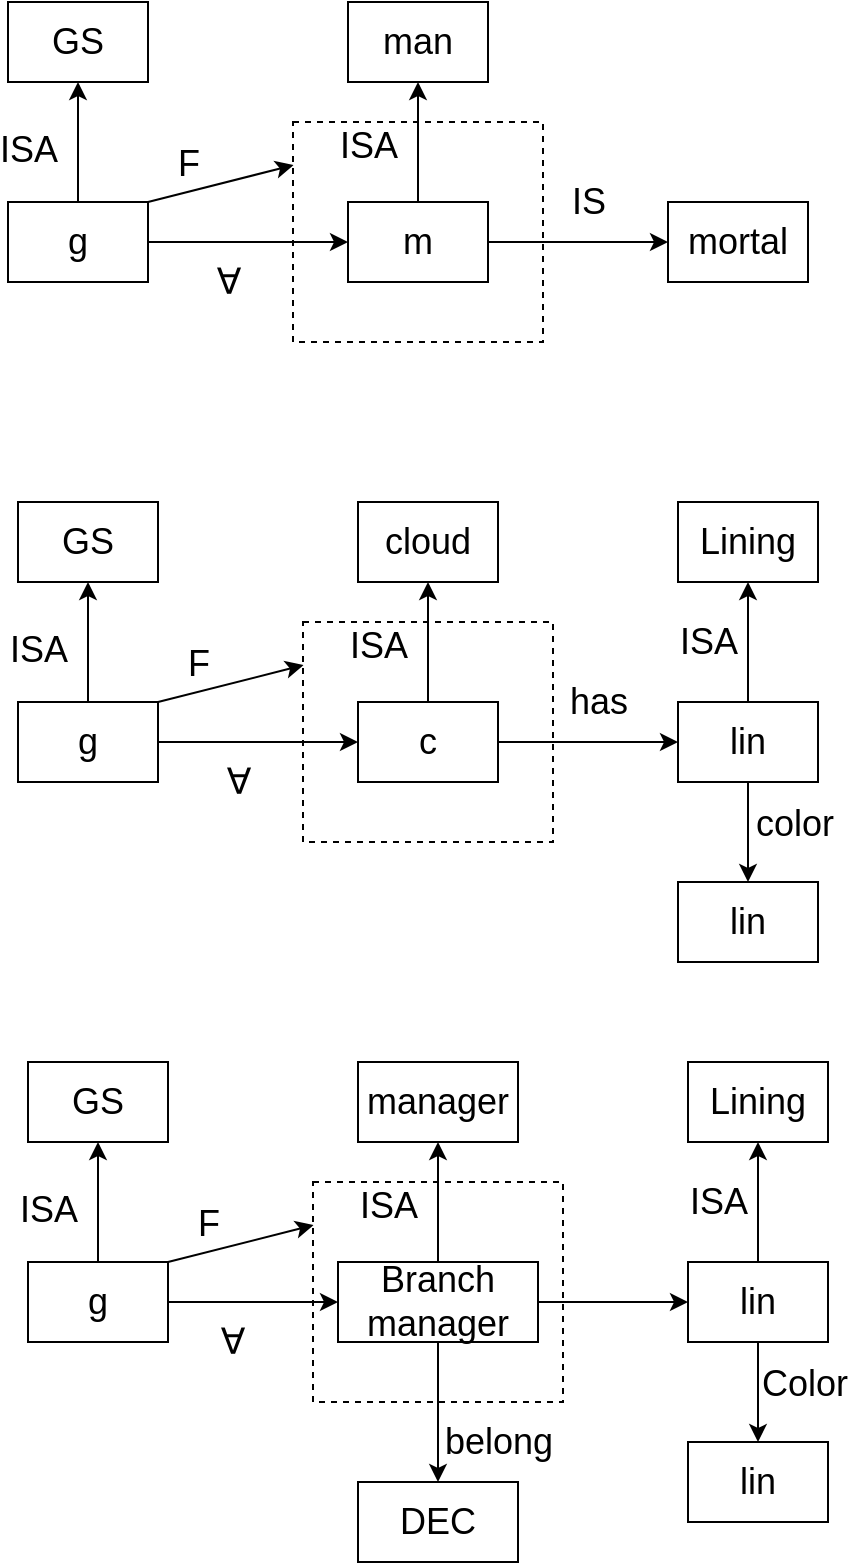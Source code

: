 <mxfile version="22.1.16" type="github">
  <diagram name="第 1 页" id="Ml22nKOqgqZrBI-NeVgZ">
    <mxGraphModel dx="888" dy="513" grid="1" gridSize="10" guides="1" tooltips="1" connect="1" arrows="1" fold="1" page="1" pageScale="1" pageWidth="827" pageHeight="1169" math="0" shadow="0">
      <root>
        <mxCell id="0" />
        <mxCell id="1" parent="0" />
        <mxCell id="Paea3Fyai2rHsI28GyAJ-15" value="" style="rounded=0;whiteSpace=wrap;html=1;dashed=1;" vertex="1" parent="1">
          <mxGeometry x="292.5" y="200" width="125" height="110" as="geometry" />
        </mxCell>
        <mxCell id="Paea3Fyai2rHsI28GyAJ-1" value="&lt;font style=&quot;font-size: 18px;&quot;&gt;GS&lt;/font&gt;" style="rounded=0;whiteSpace=wrap;html=1;" vertex="1" parent="1">
          <mxGeometry x="150" y="140" width="70" height="40" as="geometry" />
        </mxCell>
        <mxCell id="Paea3Fyai2rHsI28GyAJ-3" style="edgeStyle=orthogonalEdgeStyle;rounded=0;orthogonalLoop=1;jettySize=auto;html=1;exitX=0.5;exitY=0;exitDx=0;exitDy=0;entryX=0.5;entryY=1;entryDx=0;entryDy=0;" edge="1" parent="1" source="Paea3Fyai2rHsI28GyAJ-2" target="Paea3Fyai2rHsI28GyAJ-1">
          <mxGeometry relative="1" as="geometry" />
        </mxCell>
        <mxCell id="Paea3Fyai2rHsI28GyAJ-4" value="&lt;font style=&quot;font-size: 18px;&quot;&gt;ISA&lt;/font&gt;" style="edgeLabel;html=1;align=center;verticalAlign=middle;resizable=0;points=[];" vertex="1" connectable="0" parent="Paea3Fyai2rHsI28GyAJ-3">
          <mxGeometry x="-0.132" y="1" relative="1" as="geometry">
            <mxPoint x="-24" as="offset" />
          </mxGeometry>
        </mxCell>
        <mxCell id="Paea3Fyai2rHsI28GyAJ-11" style="edgeStyle=orthogonalEdgeStyle;rounded=0;orthogonalLoop=1;jettySize=auto;html=1;exitX=1;exitY=0.5;exitDx=0;exitDy=0;entryX=0;entryY=0.5;entryDx=0;entryDy=0;" edge="1" parent="1" source="Paea3Fyai2rHsI28GyAJ-2" target="Paea3Fyai2rHsI28GyAJ-5">
          <mxGeometry relative="1" as="geometry" />
        </mxCell>
        <mxCell id="Paea3Fyai2rHsI28GyAJ-14" value="&lt;font style=&quot;font-size: 18px;&quot;&gt;∀&lt;/font&gt;" style="edgeLabel;html=1;align=center;verticalAlign=middle;resizable=0;points=[];" vertex="1" connectable="0" parent="Paea3Fyai2rHsI28GyAJ-11">
          <mxGeometry x="0.077" y="1" relative="1" as="geometry">
            <mxPoint x="-14" y="21" as="offset" />
          </mxGeometry>
        </mxCell>
        <mxCell id="Paea3Fyai2rHsI28GyAJ-2" value="&lt;span style=&quot;font-size: 18px;&quot;&gt;g&lt;/span&gt;" style="rounded=0;whiteSpace=wrap;html=1;" vertex="1" parent="1">
          <mxGeometry x="150" y="240" width="70" height="40" as="geometry" />
        </mxCell>
        <mxCell id="Paea3Fyai2rHsI28GyAJ-7" style="edgeStyle=orthogonalEdgeStyle;rounded=0;orthogonalLoop=1;jettySize=auto;html=1;exitX=0.5;exitY=0;exitDx=0;exitDy=0;entryX=0.5;entryY=1;entryDx=0;entryDy=0;" edge="1" parent="1" source="Paea3Fyai2rHsI28GyAJ-5" target="Paea3Fyai2rHsI28GyAJ-6">
          <mxGeometry relative="1" as="geometry" />
        </mxCell>
        <mxCell id="Paea3Fyai2rHsI28GyAJ-9" value="&lt;font style=&quot;font-size: 18px;&quot;&gt;ISA&lt;/font&gt;" style="edgeLabel;html=1;align=center;verticalAlign=middle;resizable=0;points=[];" vertex="1" connectable="0" parent="Paea3Fyai2rHsI28GyAJ-7">
          <mxGeometry x="-0.067" y="-1" relative="1" as="geometry">
            <mxPoint x="-26" as="offset" />
          </mxGeometry>
        </mxCell>
        <mxCell id="Paea3Fyai2rHsI28GyAJ-12" style="edgeStyle=orthogonalEdgeStyle;rounded=0;orthogonalLoop=1;jettySize=auto;html=1;exitX=1;exitY=0.5;exitDx=0;exitDy=0;entryX=0;entryY=0.5;entryDx=0;entryDy=0;" edge="1" parent="1" source="Paea3Fyai2rHsI28GyAJ-5" target="Paea3Fyai2rHsI28GyAJ-10">
          <mxGeometry relative="1" as="geometry" />
        </mxCell>
        <mxCell id="Paea3Fyai2rHsI28GyAJ-13" value="&lt;font style=&quot;font-size: 18px;&quot;&gt;IS&lt;/font&gt;" style="edgeLabel;html=1;align=center;verticalAlign=middle;resizable=0;points=[];" vertex="1" connectable="0" parent="Paea3Fyai2rHsI28GyAJ-12">
          <mxGeometry x="-0.181" y="3" relative="1" as="geometry">
            <mxPoint x="13" y="-17" as="offset" />
          </mxGeometry>
        </mxCell>
        <mxCell id="Paea3Fyai2rHsI28GyAJ-5" value="&lt;span style=&quot;font-size: 18px;&quot;&gt;m&lt;/span&gt;" style="rounded=0;whiteSpace=wrap;html=1;" vertex="1" parent="1">
          <mxGeometry x="320" y="240" width="70" height="40" as="geometry" />
        </mxCell>
        <mxCell id="Paea3Fyai2rHsI28GyAJ-6" value="&lt;span style=&quot;font-size: 18px;&quot;&gt;man&lt;/span&gt;" style="rounded=0;whiteSpace=wrap;html=1;" vertex="1" parent="1">
          <mxGeometry x="320" y="140" width="70" height="40" as="geometry" />
        </mxCell>
        <mxCell id="Paea3Fyai2rHsI28GyAJ-10" value="&lt;span style=&quot;font-size: 18px;&quot;&gt;mortal&lt;br&gt;&lt;/span&gt;" style="rounded=0;whiteSpace=wrap;html=1;" vertex="1" parent="1">
          <mxGeometry x="480" y="240" width="70" height="40" as="geometry" />
        </mxCell>
        <mxCell id="Paea3Fyai2rHsI28GyAJ-17" value="" style="endArrow=classic;html=1;rounded=0;exitX=1;exitY=0;exitDx=0;exitDy=0;entryX=0.002;entryY=0.196;entryDx=0;entryDy=0;entryPerimeter=0;" edge="1" parent="1" source="Paea3Fyai2rHsI28GyAJ-2" target="Paea3Fyai2rHsI28GyAJ-15">
          <mxGeometry width="50" height="50" relative="1" as="geometry">
            <mxPoint x="220" y="360" as="sourcePoint" />
            <mxPoint x="270" y="310" as="targetPoint" />
          </mxGeometry>
        </mxCell>
        <mxCell id="Paea3Fyai2rHsI28GyAJ-18" value="&lt;font style=&quot;font-size: 18px;&quot;&gt;F&lt;/font&gt;" style="edgeLabel;html=1;align=center;verticalAlign=middle;resizable=0;points=[];" vertex="1" connectable="0" parent="Paea3Fyai2rHsI28GyAJ-17">
          <mxGeometry x="-0.066" y="-1" relative="1" as="geometry">
            <mxPoint x="-14" y="-12" as="offset" />
          </mxGeometry>
        </mxCell>
        <mxCell id="Paea3Fyai2rHsI28GyAJ-19" value="" style="rounded=0;whiteSpace=wrap;html=1;dashed=1;" vertex="1" parent="1">
          <mxGeometry x="297.5" y="450" width="125" height="110" as="geometry" />
        </mxCell>
        <mxCell id="Paea3Fyai2rHsI28GyAJ-20" value="&lt;font style=&quot;font-size: 18px;&quot;&gt;GS&lt;/font&gt;" style="rounded=0;whiteSpace=wrap;html=1;" vertex="1" parent="1">
          <mxGeometry x="155" y="390" width="70" height="40" as="geometry" />
        </mxCell>
        <mxCell id="Paea3Fyai2rHsI28GyAJ-21" style="edgeStyle=orthogonalEdgeStyle;rounded=0;orthogonalLoop=1;jettySize=auto;html=1;exitX=0.5;exitY=0;exitDx=0;exitDy=0;entryX=0.5;entryY=1;entryDx=0;entryDy=0;" edge="1" parent="1" source="Paea3Fyai2rHsI28GyAJ-25" target="Paea3Fyai2rHsI28GyAJ-20">
          <mxGeometry relative="1" as="geometry" />
        </mxCell>
        <mxCell id="Paea3Fyai2rHsI28GyAJ-22" value="&lt;font style=&quot;font-size: 18px;&quot;&gt;ISA&lt;/font&gt;" style="edgeLabel;html=1;align=center;verticalAlign=middle;resizable=0;points=[];" vertex="1" connectable="0" parent="Paea3Fyai2rHsI28GyAJ-21">
          <mxGeometry x="-0.132" y="1" relative="1" as="geometry">
            <mxPoint x="-24" as="offset" />
          </mxGeometry>
        </mxCell>
        <mxCell id="Paea3Fyai2rHsI28GyAJ-23" style="edgeStyle=orthogonalEdgeStyle;rounded=0;orthogonalLoop=1;jettySize=auto;html=1;exitX=1;exitY=0.5;exitDx=0;exitDy=0;entryX=0;entryY=0.5;entryDx=0;entryDy=0;" edge="1" parent="1" source="Paea3Fyai2rHsI28GyAJ-25" target="Paea3Fyai2rHsI28GyAJ-30">
          <mxGeometry relative="1" as="geometry" />
        </mxCell>
        <mxCell id="Paea3Fyai2rHsI28GyAJ-24" value="&lt;font style=&quot;font-size: 18px;&quot;&gt;∀&lt;/font&gt;" style="edgeLabel;html=1;align=center;verticalAlign=middle;resizable=0;points=[];" vertex="1" connectable="0" parent="Paea3Fyai2rHsI28GyAJ-23">
          <mxGeometry x="0.077" y="1" relative="1" as="geometry">
            <mxPoint x="-14" y="21" as="offset" />
          </mxGeometry>
        </mxCell>
        <mxCell id="Paea3Fyai2rHsI28GyAJ-25" value="&lt;span style=&quot;font-size: 18px;&quot;&gt;g&lt;/span&gt;" style="rounded=0;whiteSpace=wrap;html=1;" vertex="1" parent="1">
          <mxGeometry x="155" y="490" width="70" height="40" as="geometry" />
        </mxCell>
        <mxCell id="Paea3Fyai2rHsI28GyAJ-26" style="edgeStyle=orthogonalEdgeStyle;rounded=0;orthogonalLoop=1;jettySize=auto;html=1;exitX=0.5;exitY=0;exitDx=0;exitDy=0;entryX=0.5;entryY=1;entryDx=0;entryDy=0;" edge="1" parent="1" source="Paea3Fyai2rHsI28GyAJ-30" target="Paea3Fyai2rHsI28GyAJ-31">
          <mxGeometry relative="1" as="geometry" />
        </mxCell>
        <mxCell id="Paea3Fyai2rHsI28GyAJ-27" value="&lt;font style=&quot;font-size: 18px;&quot;&gt;ISA&lt;/font&gt;" style="edgeLabel;html=1;align=center;verticalAlign=middle;resizable=0;points=[];" vertex="1" connectable="0" parent="Paea3Fyai2rHsI28GyAJ-26">
          <mxGeometry x="-0.067" y="-1" relative="1" as="geometry">
            <mxPoint x="-26" as="offset" />
          </mxGeometry>
        </mxCell>
        <mxCell id="Paea3Fyai2rHsI28GyAJ-28" style="edgeStyle=orthogonalEdgeStyle;rounded=0;orthogonalLoop=1;jettySize=auto;html=1;exitX=1;exitY=0.5;exitDx=0;exitDy=0;entryX=0;entryY=0.5;entryDx=0;entryDy=0;" edge="1" parent="1" source="Paea3Fyai2rHsI28GyAJ-30" target="Paea3Fyai2rHsI28GyAJ-32">
          <mxGeometry relative="1" as="geometry" />
        </mxCell>
        <mxCell id="Paea3Fyai2rHsI28GyAJ-29" value="&lt;span style=&quot;font-size: 18px;&quot;&gt;has&lt;/span&gt;" style="edgeLabel;html=1;align=center;verticalAlign=middle;resizable=0;points=[];" vertex="1" connectable="0" parent="Paea3Fyai2rHsI28GyAJ-28">
          <mxGeometry x="-0.181" y="3" relative="1" as="geometry">
            <mxPoint x="13" y="-17" as="offset" />
          </mxGeometry>
        </mxCell>
        <mxCell id="Paea3Fyai2rHsI28GyAJ-30" value="&lt;span style=&quot;font-size: 18px;&quot;&gt;c&lt;/span&gt;" style="rounded=0;whiteSpace=wrap;html=1;" vertex="1" parent="1">
          <mxGeometry x="325" y="490" width="70" height="40" as="geometry" />
        </mxCell>
        <mxCell id="Paea3Fyai2rHsI28GyAJ-31" value="&lt;span style=&quot;font-size: 18px;&quot;&gt;cloud&lt;/span&gt;" style="rounded=0;whiteSpace=wrap;html=1;" vertex="1" parent="1">
          <mxGeometry x="325" y="390" width="70" height="40" as="geometry" />
        </mxCell>
        <mxCell id="Paea3Fyai2rHsI28GyAJ-36" style="edgeStyle=orthogonalEdgeStyle;rounded=0;orthogonalLoop=1;jettySize=auto;html=1;exitX=0.5;exitY=0;exitDx=0;exitDy=0;entryX=0.5;entryY=1;entryDx=0;entryDy=0;" edge="1" parent="1" source="Paea3Fyai2rHsI28GyAJ-32" target="Paea3Fyai2rHsI28GyAJ-35">
          <mxGeometry relative="1" as="geometry" />
        </mxCell>
        <mxCell id="Paea3Fyai2rHsI28GyAJ-39" style="edgeStyle=orthogonalEdgeStyle;rounded=0;orthogonalLoop=1;jettySize=auto;html=1;exitX=0.5;exitY=1;exitDx=0;exitDy=0;entryX=0.5;entryY=0;entryDx=0;entryDy=0;" edge="1" parent="1" source="Paea3Fyai2rHsI28GyAJ-32" target="Paea3Fyai2rHsI28GyAJ-38">
          <mxGeometry relative="1" as="geometry" />
        </mxCell>
        <mxCell id="Paea3Fyai2rHsI28GyAJ-32" value="&lt;span style=&quot;font-size: 18px;&quot;&gt;lin&lt;br&gt;&lt;/span&gt;" style="rounded=0;whiteSpace=wrap;html=1;" vertex="1" parent="1">
          <mxGeometry x="485" y="490" width="70" height="40" as="geometry" />
        </mxCell>
        <mxCell id="Paea3Fyai2rHsI28GyAJ-33" value="" style="endArrow=classic;html=1;rounded=0;exitX=1;exitY=0;exitDx=0;exitDy=0;entryX=0.002;entryY=0.196;entryDx=0;entryDy=0;entryPerimeter=0;" edge="1" parent="1" source="Paea3Fyai2rHsI28GyAJ-25" target="Paea3Fyai2rHsI28GyAJ-19">
          <mxGeometry width="50" height="50" relative="1" as="geometry">
            <mxPoint x="225" y="610" as="sourcePoint" />
            <mxPoint x="275" y="560" as="targetPoint" />
          </mxGeometry>
        </mxCell>
        <mxCell id="Paea3Fyai2rHsI28GyAJ-34" value="&lt;font style=&quot;font-size: 18px;&quot;&gt;F&lt;/font&gt;" style="edgeLabel;html=1;align=center;verticalAlign=middle;resizable=0;points=[];" vertex="1" connectable="0" parent="Paea3Fyai2rHsI28GyAJ-33">
          <mxGeometry x="-0.066" y="-1" relative="1" as="geometry">
            <mxPoint x="-14" y="-12" as="offset" />
          </mxGeometry>
        </mxCell>
        <mxCell id="Paea3Fyai2rHsI28GyAJ-35" value="&lt;span style=&quot;font-size: 18px;&quot;&gt;Lining&lt;/span&gt;" style="rounded=0;whiteSpace=wrap;html=1;" vertex="1" parent="1">
          <mxGeometry x="485" y="390" width="70" height="40" as="geometry" />
        </mxCell>
        <mxCell id="Paea3Fyai2rHsI28GyAJ-37" value="&lt;font style=&quot;font-size: 18px;&quot;&gt;ISA&lt;/font&gt;" style="edgeLabel;html=1;align=center;verticalAlign=middle;resizable=0;points=[];" vertex="1" connectable="0" parent="1">
          <mxGeometry x="500" y="460.004" as="geometry" />
        </mxCell>
        <mxCell id="Paea3Fyai2rHsI28GyAJ-38" value="&lt;span style=&quot;font-size: 18px;&quot;&gt;lin&lt;br&gt;&lt;/span&gt;" style="rounded=0;whiteSpace=wrap;html=1;" vertex="1" parent="1">
          <mxGeometry x="485" y="580" width="70" height="40" as="geometry" />
        </mxCell>
        <mxCell id="Paea3Fyai2rHsI28GyAJ-40" value="&lt;span style=&quot;font-size: 18px;&quot;&gt;color&lt;/span&gt;" style="edgeLabel;html=1;align=center;verticalAlign=middle;resizable=0;points=[];" vertex="1" connectable="0" parent="1">
          <mxGeometry x="460.002" y="500" as="geometry">
            <mxPoint x="83" y="51" as="offset" />
          </mxGeometry>
        </mxCell>
        <mxCell id="Paea3Fyai2rHsI28GyAJ-42" value="" style="rounded=0;whiteSpace=wrap;html=1;dashed=1;" vertex="1" parent="1">
          <mxGeometry x="302.5" y="730" width="125" height="110" as="geometry" />
        </mxCell>
        <mxCell id="Paea3Fyai2rHsI28GyAJ-43" value="&lt;font style=&quot;font-size: 18px;&quot;&gt;GS&lt;/font&gt;" style="rounded=0;whiteSpace=wrap;html=1;" vertex="1" parent="1">
          <mxGeometry x="160" y="670" width="70" height="40" as="geometry" />
        </mxCell>
        <mxCell id="Paea3Fyai2rHsI28GyAJ-44" style="edgeStyle=orthogonalEdgeStyle;rounded=0;orthogonalLoop=1;jettySize=auto;html=1;exitX=0.5;exitY=0;exitDx=0;exitDy=0;entryX=0.5;entryY=1;entryDx=0;entryDy=0;" edge="1" parent="1" source="Paea3Fyai2rHsI28GyAJ-48" target="Paea3Fyai2rHsI28GyAJ-43">
          <mxGeometry relative="1" as="geometry" />
        </mxCell>
        <mxCell id="Paea3Fyai2rHsI28GyAJ-45" value="&lt;font style=&quot;font-size: 18px;&quot;&gt;ISA&lt;/font&gt;" style="edgeLabel;html=1;align=center;verticalAlign=middle;resizable=0;points=[];" vertex="1" connectable="0" parent="Paea3Fyai2rHsI28GyAJ-44">
          <mxGeometry x="-0.132" y="1" relative="1" as="geometry">
            <mxPoint x="-24" as="offset" />
          </mxGeometry>
        </mxCell>
        <mxCell id="Paea3Fyai2rHsI28GyAJ-46" style="edgeStyle=orthogonalEdgeStyle;rounded=0;orthogonalLoop=1;jettySize=auto;html=1;exitX=1;exitY=0.5;exitDx=0;exitDy=0;entryX=0;entryY=0.5;entryDx=0;entryDy=0;" edge="1" parent="1" source="Paea3Fyai2rHsI28GyAJ-48" target="Paea3Fyai2rHsI28GyAJ-53">
          <mxGeometry relative="1" as="geometry" />
        </mxCell>
        <mxCell id="Paea3Fyai2rHsI28GyAJ-47" value="&lt;font style=&quot;font-size: 18px;&quot;&gt;∀&lt;/font&gt;" style="edgeLabel;html=1;align=center;verticalAlign=middle;resizable=0;points=[];" vertex="1" connectable="0" parent="Paea3Fyai2rHsI28GyAJ-46">
          <mxGeometry x="0.077" y="1" relative="1" as="geometry">
            <mxPoint x="-14" y="21" as="offset" />
          </mxGeometry>
        </mxCell>
        <mxCell id="Paea3Fyai2rHsI28GyAJ-48" value="&lt;span style=&quot;font-size: 18px;&quot;&gt;g&lt;/span&gt;" style="rounded=0;whiteSpace=wrap;html=1;" vertex="1" parent="1">
          <mxGeometry x="160" y="770" width="70" height="40" as="geometry" />
        </mxCell>
        <mxCell id="Paea3Fyai2rHsI28GyAJ-49" style="edgeStyle=orthogonalEdgeStyle;rounded=0;orthogonalLoop=1;jettySize=auto;html=1;exitX=0.5;exitY=0;exitDx=0;exitDy=0;entryX=0.5;entryY=1;entryDx=0;entryDy=0;" edge="1" parent="1" source="Paea3Fyai2rHsI28GyAJ-53" target="Paea3Fyai2rHsI28GyAJ-54">
          <mxGeometry relative="1" as="geometry" />
        </mxCell>
        <mxCell id="Paea3Fyai2rHsI28GyAJ-50" value="&lt;font style=&quot;font-size: 18px;&quot;&gt;ISA&lt;/font&gt;" style="edgeLabel;html=1;align=center;verticalAlign=middle;resizable=0;points=[];" vertex="1" connectable="0" parent="Paea3Fyai2rHsI28GyAJ-49">
          <mxGeometry x="-0.067" y="-1" relative="1" as="geometry">
            <mxPoint x="-26" as="offset" />
          </mxGeometry>
        </mxCell>
        <mxCell id="Paea3Fyai2rHsI28GyAJ-51" style="edgeStyle=orthogonalEdgeStyle;rounded=0;orthogonalLoop=1;jettySize=auto;html=1;exitX=1;exitY=0.5;exitDx=0;exitDy=0;entryX=0;entryY=0.5;entryDx=0;entryDy=0;" edge="1" parent="1" source="Paea3Fyai2rHsI28GyAJ-53" target="Paea3Fyai2rHsI28GyAJ-57">
          <mxGeometry relative="1" as="geometry" />
        </mxCell>
        <mxCell id="Paea3Fyai2rHsI28GyAJ-52" value="&lt;span style=&quot;font-size: 18px;&quot;&gt;belong&lt;/span&gt;" style="edgeLabel;html=1;align=center;verticalAlign=middle;resizable=0;points=[];" vertex="1" connectable="0" parent="Paea3Fyai2rHsI28GyAJ-51">
          <mxGeometry x="-0.181" y="3" relative="1" as="geometry">
            <mxPoint x="-51" y="73" as="offset" />
          </mxGeometry>
        </mxCell>
        <mxCell id="Paea3Fyai2rHsI28GyAJ-65" style="edgeStyle=orthogonalEdgeStyle;rounded=0;orthogonalLoop=1;jettySize=auto;html=1;exitX=0.5;exitY=1;exitDx=0;exitDy=0;entryX=0.5;entryY=0;entryDx=0;entryDy=0;" edge="1" parent="1" source="Paea3Fyai2rHsI28GyAJ-53" target="Paea3Fyai2rHsI28GyAJ-64">
          <mxGeometry relative="1" as="geometry" />
        </mxCell>
        <mxCell id="Paea3Fyai2rHsI28GyAJ-53" value="&lt;span style=&quot;font-size: 18px;&quot;&gt;Branch manager&lt;/span&gt;" style="rounded=0;whiteSpace=wrap;html=1;" vertex="1" parent="1">
          <mxGeometry x="315" y="770" width="100" height="40" as="geometry" />
        </mxCell>
        <mxCell id="Paea3Fyai2rHsI28GyAJ-54" value="&lt;span style=&quot;font-size: 18px;&quot;&gt;manager&lt;/span&gt;" style="rounded=0;whiteSpace=wrap;html=1;" vertex="1" parent="1">
          <mxGeometry x="325" y="670" width="80" height="40" as="geometry" />
        </mxCell>
        <mxCell id="Paea3Fyai2rHsI28GyAJ-55" style="edgeStyle=orthogonalEdgeStyle;rounded=0;orthogonalLoop=1;jettySize=auto;html=1;exitX=0.5;exitY=0;exitDx=0;exitDy=0;entryX=0.5;entryY=1;entryDx=0;entryDy=0;" edge="1" parent="1" source="Paea3Fyai2rHsI28GyAJ-57" target="Paea3Fyai2rHsI28GyAJ-60">
          <mxGeometry relative="1" as="geometry" />
        </mxCell>
        <mxCell id="Paea3Fyai2rHsI28GyAJ-56" style="edgeStyle=orthogonalEdgeStyle;rounded=0;orthogonalLoop=1;jettySize=auto;html=1;exitX=0.5;exitY=1;exitDx=0;exitDy=0;entryX=0.5;entryY=0;entryDx=0;entryDy=0;" edge="1" parent="1" source="Paea3Fyai2rHsI28GyAJ-57" target="Paea3Fyai2rHsI28GyAJ-62">
          <mxGeometry relative="1" as="geometry" />
        </mxCell>
        <mxCell id="Paea3Fyai2rHsI28GyAJ-57" value="&lt;span style=&quot;font-size: 18px;&quot;&gt;lin&lt;br&gt;&lt;/span&gt;" style="rounded=0;whiteSpace=wrap;html=1;" vertex="1" parent="1">
          <mxGeometry x="490" y="770" width="70" height="40" as="geometry" />
        </mxCell>
        <mxCell id="Paea3Fyai2rHsI28GyAJ-58" value="" style="endArrow=classic;html=1;rounded=0;exitX=1;exitY=0;exitDx=0;exitDy=0;entryX=0.002;entryY=0.196;entryDx=0;entryDy=0;entryPerimeter=0;" edge="1" parent="1" source="Paea3Fyai2rHsI28GyAJ-48" target="Paea3Fyai2rHsI28GyAJ-42">
          <mxGeometry width="50" height="50" relative="1" as="geometry">
            <mxPoint x="230" y="890" as="sourcePoint" />
            <mxPoint x="280" y="840" as="targetPoint" />
          </mxGeometry>
        </mxCell>
        <mxCell id="Paea3Fyai2rHsI28GyAJ-59" value="&lt;font style=&quot;font-size: 18px;&quot;&gt;F&lt;/font&gt;" style="edgeLabel;html=1;align=center;verticalAlign=middle;resizable=0;points=[];" vertex="1" connectable="0" parent="Paea3Fyai2rHsI28GyAJ-58">
          <mxGeometry x="-0.066" y="-1" relative="1" as="geometry">
            <mxPoint x="-14" y="-12" as="offset" />
          </mxGeometry>
        </mxCell>
        <mxCell id="Paea3Fyai2rHsI28GyAJ-60" value="&lt;span style=&quot;font-size: 18px;&quot;&gt;Lining&lt;/span&gt;" style="rounded=0;whiteSpace=wrap;html=1;" vertex="1" parent="1">
          <mxGeometry x="490" y="670" width="70" height="40" as="geometry" />
        </mxCell>
        <mxCell id="Paea3Fyai2rHsI28GyAJ-61" value="&lt;font style=&quot;font-size: 18px;&quot;&gt;ISA&lt;/font&gt;" style="edgeLabel;html=1;align=center;verticalAlign=middle;resizable=0;points=[];" vertex="1" connectable="0" parent="1">
          <mxGeometry x="505" y="740.004" as="geometry" />
        </mxCell>
        <mxCell id="Paea3Fyai2rHsI28GyAJ-62" value="&lt;span style=&quot;font-size: 18px;&quot;&gt;lin&lt;br&gt;&lt;/span&gt;" style="rounded=0;whiteSpace=wrap;html=1;" vertex="1" parent="1">
          <mxGeometry x="490" y="860" width="70" height="40" as="geometry" />
        </mxCell>
        <mxCell id="Paea3Fyai2rHsI28GyAJ-63" value="&lt;span style=&quot;font-size: 18px;&quot;&gt;Color&lt;/span&gt;" style="edgeLabel;html=1;align=center;verticalAlign=middle;resizable=0;points=[];" vertex="1" connectable="0" parent="1">
          <mxGeometry x="465.002" y="780" as="geometry">
            <mxPoint x="83" y="51" as="offset" />
          </mxGeometry>
        </mxCell>
        <mxCell id="Paea3Fyai2rHsI28GyAJ-64" value="&lt;span style=&quot;font-size: 18px;&quot;&gt;DEC&lt;/span&gt;" style="rounded=0;whiteSpace=wrap;html=1;" vertex="1" parent="1">
          <mxGeometry x="325" y="880" width="80" height="40" as="geometry" />
        </mxCell>
      </root>
    </mxGraphModel>
  </diagram>
</mxfile>

